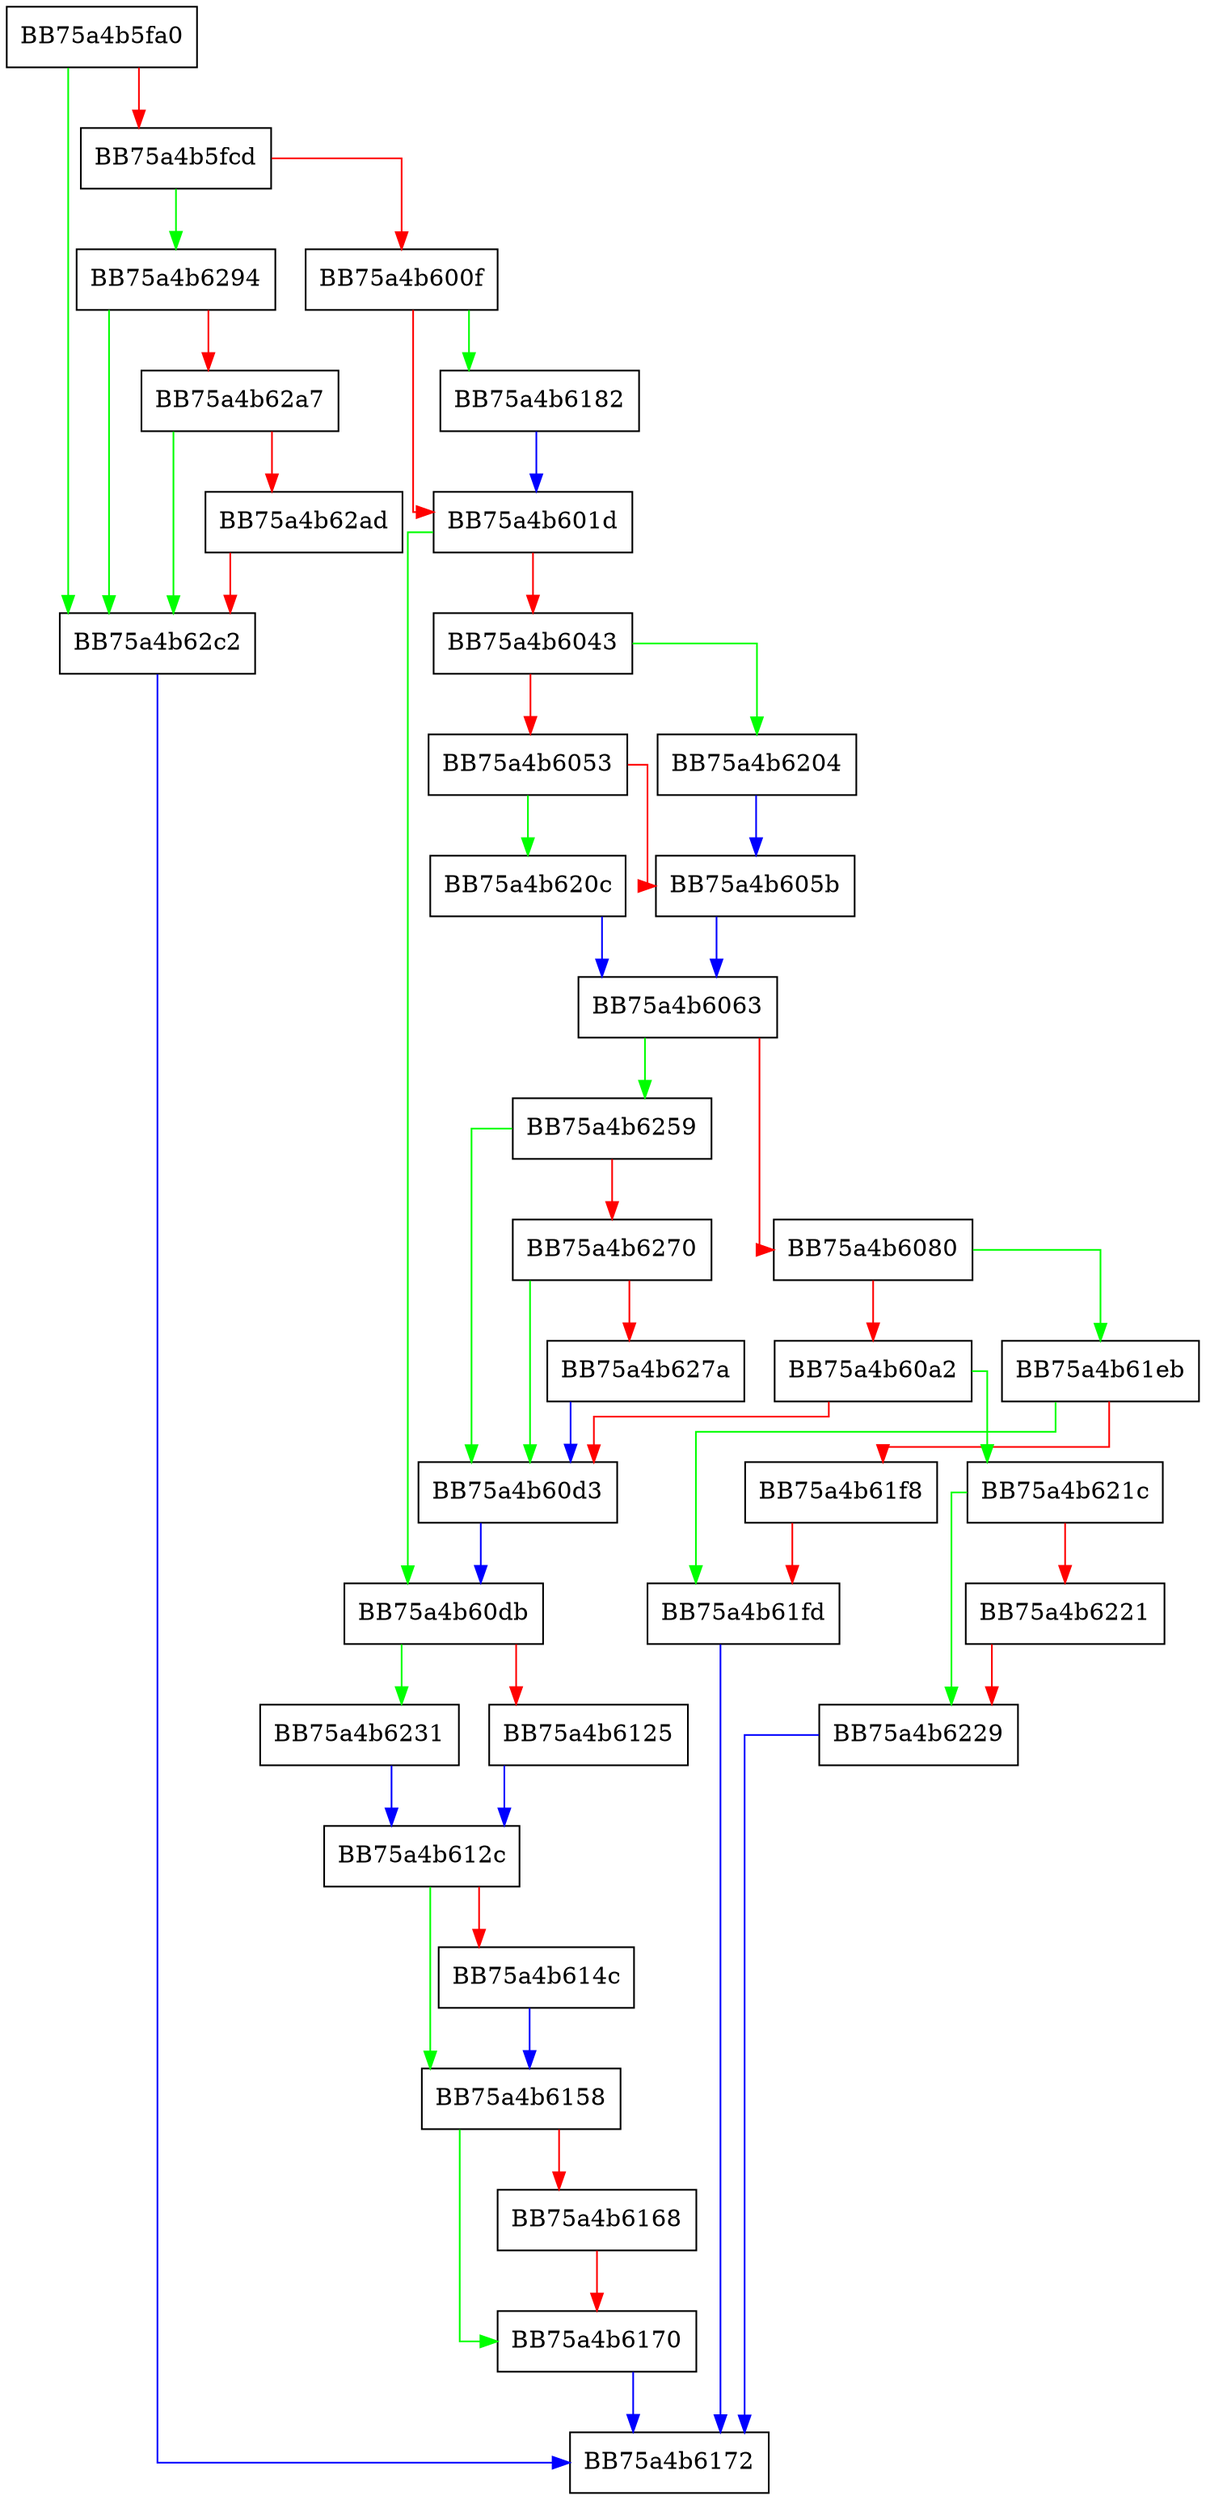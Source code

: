 digraph EnumObject {
  node [shape="box"];
  graph [splines=ortho];
  BB75a4b5fa0 -> BB75a4b62c2 [color="green"];
  BB75a4b5fa0 -> BB75a4b5fcd [color="red"];
  BB75a4b5fcd -> BB75a4b6294 [color="green"];
  BB75a4b5fcd -> BB75a4b600f [color="red"];
  BB75a4b600f -> BB75a4b6182 [color="green"];
  BB75a4b600f -> BB75a4b601d [color="red"];
  BB75a4b601d -> BB75a4b60db [color="green"];
  BB75a4b601d -> BB75a4b6043 [color="red"];
  BB75a4b6043 -> BB75a4b6204 [color="green"];
  BB75a4b6043 -> BB75a4b6053 [color="red"];
  BB75a4b6053 -> BB75a4b620c [color="green"];
  BB75a4b6053 -> BB75a4b605b [color="red"];
  BB75a4b605b -> BB75a4b6063 [color="blue"];
  BB75a4b6063 -> BB75a4b6259 [color="green"];
  BB75a4b6063 -> BB75a4b6080 [color="red"];
  BB75a4b6080 -> BB75a4b61eb [color="green"];
  BB75a4b6080 -> BB75a4b60a2 [color="red"];
  BB75a4b60a2 -> BB75a4b621c [color="green"];
  BB75a4b60a2 -> BB75a4b60d3 [color="red"];
  BB75a4b60d3 -> BB75a4b60db [color="blue"];
  BB75a4b60db -> BB75a4b6231 [color="green"];
  BB75a4b60db -> BB75a4b6125 [color="red"];
  BB75a4b6125 -> BB75a4b612c [color="blue"];
  BB75a4b612c -> BB75a4b6158 [color="green"];
  BB75a4b612c -> BB75a4b614c [color="red"];
  BB75a4b614c -> BB75a4b6158 [color="blue"];
  BB75a4b6158 -> BB75a4b6170 [color="green"];
  BB75a4b6158 -> BB75a4b6168 [color="red"];
  BB75a4b6168 -> BB75a4b6170 [color="red"];
  BB75a4b6170 -> BB75a4b6172 [color="blue"];
  BB75a4b6182 -> BB75a4b601d [color="blue"];
  BB75a4b61eb -> BB75a4b61fd [color="green"];
  BB75a4b61eb -> BB75a4b61f8 [color="red"];
  BB75a4b61f8 -> BB75a4b61fd [color="red"];
  BB75a4b61fd -> BB75a4b6172 [color="blue"];
  BB75a4b6204 -> BB75a4b605b [color="blue"];
  BB75a4b620c -> BB75a4b6063 [color="blue"];
  BB75a4b621c -> BB75a4b6229 [color="green"];
  BB75a4b621c -> BB75a4b6221 [color="red"];
  BB75a4b6221 -> BB75a4b6229 [color="red"];
  BB75a4b6229 -> BB75a4b6172 [color="blue"];
  BB75a4b6231 -> BB75a4b612c [color="blue"];
  BB75a4b6259 -> BB75a4b60d3 [color="green"];
  BB75a4b6259 -> BB75a4b6270 [color="red"];
  BB75a4b6270 -> BB75a4b60d3 [color="green"];
  BB75a4b6270 -> BB75a4b627a [color="red"];
  BB75a4b627a -> BB75a4b60d3 [color="blue"];
  BB75a4b6294 -> BB75a4b62c2 [color="green"];
  BB75a4b6294 -> BB75a4b62a7 [color="red"];
  BB75a4b62a7 -> BB75a4b62c2 [color="green"];
  BB75a4b62a7 -> BB75a4b62ad [color="red"];
  BB75a4b62ad -> BB75a4b62c2 [color="red"];
  BB75a4b62c2 -> BB75a4b6172 [color="blue"];
}